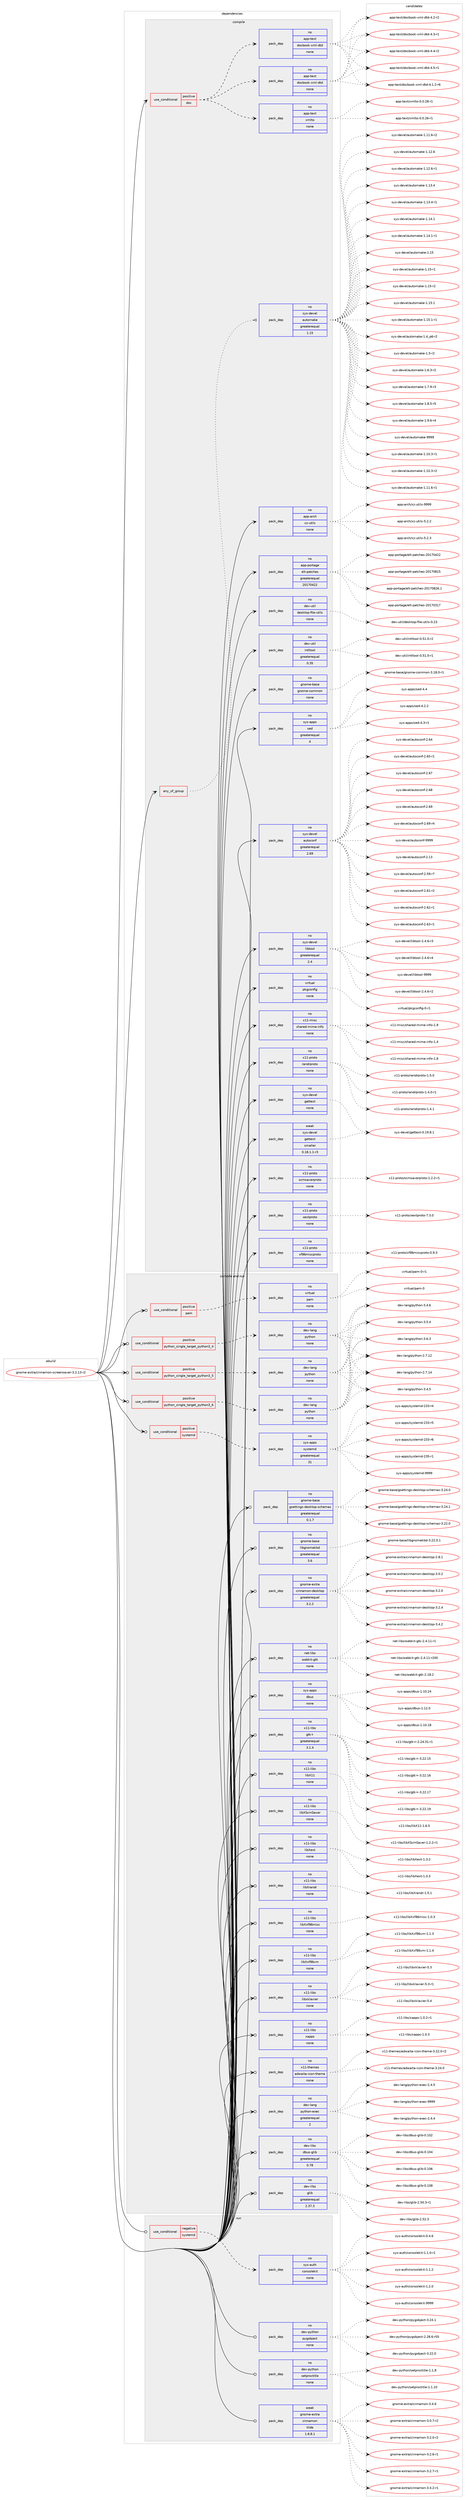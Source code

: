 digraph prolog {

# *************
# Graph options
# *************

newrank=true;
concentrate=true;
compound=true;
graph [rankdir=LR,fontname=Helvetica,fontsize=10,ranksep=1.5];#, ranksep=2.5, nodesep=0.2];
edge  [arrowhead=vee];
node  [fontname=Helvetica,fontsize=10];

# **********
# The ebuild
# **********

subgraph cluster_leftcol {
color=gray;
rank=same;
label=<<i>ebuild</i>>;
id [label="gnome-extra/cinnamon-screensaver-3.2.13-r2", color=red, width=4, href="../gnome-extra/cinnamon-screensaver-3.2.13-r2.svg"];
}

# ****************
# The dependencies
# ****************

subgraph cluster_midcol {
color=gray;
label=<<i>dependencies</i>>;
subgraph cluster_compile {
fillcolor="#eeeeee";
style=filled;
label=<<i>compile</i>>;
subgraph any4795 {
dependency308852 [label=<<TABLE BORDER="0" CELLBORDER="1" CELLSPACING="0" CELLPADDING="4"><TR><TD CELLPADDING="10">any_of_group</TD></TR></TABLE>>, shape=none, color=red];subgraph pack222249 {
dependency308853 [label=<<TABLE BORDER="0" CELLBORDER="1" CELLSPACING="0" CELLPADDING="4" WIDTH="220"><TR><TD ROWSPAN="6" CELLPADDING="30">pack_dep</TD></TR><TR><TD WIDTH="110">no</TD></TR><TR><TD>sys-devel</TD></TR><TR><TD>automake</TD></TR><TR><TD>greaterequal</TD></TR><TR><TD>1.15</TD></TR></TABLE>>, shape=none, color=blue];
}
dependency308852:e -> dependency308853:w [weight=20,style="dotted",arrowhead="oinv"];
}
id:e -> dependency308852:w [weight=20,style="solid",arrowhead="vee"];
subgraph cond81741 {
dependency308854 [label=<<TABLE BORDER="0" CELLBORDER="1" CELLSPACING="0" CELLPADDING="4"><TR><TD ROWSPAN="3" CELLPADDING="10">use_conditional</TD></TR><TR><TD>positive</TD></TR><TR><TD>doc</TD></TR></TABLE>>, shape=none, color=red];
subgraph pack222250 {
dependency308855 [label=<<TABLE BORDER="0" CELLBORDER="1" CELLSPACING="0" CELLPADDING="4" WIDTH="220"><TR><TD ROWSPAN="6" CELLPADDING="30">pack_dep</TD></TR><TR><TD WIDTH="110">no</TD></TR><TR><TD>app-text</TD></TR><TR><TD>xmlto</TD></TR><TR><TD>none</TD></TR><TR><TD></TD></TR></TABLE>>, shape=none, color=blue];
}
dependency308854:e -> dependency308855:w [weight=20,style="dashed",arrowhead="vee"];
subgraph pack222251 {
dependency308856 [label=<<TABLE BORDER="0" CELLBORDER="1" CELLSPACING="0" CELLPADDING="4" WIDTH="220"><TR><TD ROWSPAN="6" CELLPADDING="30">pack_dep</TD></TR><TR><TD WIDTH="110">no</TD></TR><TR><TD>app-text</TD></TR><TR><TD>docbook-xml-dtd</TD></TR><TR><TD>none</TD></TR><TR><TD></TD></TR></TABLE>>, shape=none, color=blue];
}
dependency308854:e -> dependency308856:w [weight=20,style="dashed",arrowhead="vee"];
subgraph pack222252 {
dependency308857 [label=<<TABLE BORDER="0" CELLBORDER="1" CELLSPACING="0" CELLPADDING="4" WIDTH="220"><TR><TD ROWSPAN="6" CELLPADDING="30">pack_dep</TD></TR><TR><TD WIDTH="110">no</TD></TR><TR><TD>app-text</TD></TR><TR><TD>docbook-xml-dtd</TD></TR><TR><TD>none</TD></TR><TR><TD></TD></TR></TABLE>>, shape=none, color=blue];
}
dependency308854:e -> dependency308857:w [weight=20,style="dashed",arrowhead="vee"];
}
id:e -> dependency308854:w [weight=20,style="solid",arrowhead="vee"];
subgraph pack222253 {
dependency308858 [label=<<TABLE BORDER="0" CELLBORDER="1" CELLSPACING="0" CELLPADDING="4" WIDTH="220"><TR><TD ROWSPAN="6" CELLPADDING="30">pack_dep</TD></TR><TR><TD WIDTH="110">no</TD></TR><TR><TD>app-arch</TD></TR><TR><TD>xz-utils</TD></TR><TR><TD>none</TD></TR><TR><TD></TD></TR></TABLE>>, shape=none, color=blue];
}
id:e -> dependency308858:w [weight=20,style="solid",arrowhead="vee"];
subgraph pack222254 {
dependency308859 [label=<<TABLE BORDER="0" CELLBORDER="1" CELLSPACING="0" CELLPADDING="4" WIDTH="220"><TR><TD ROWSPAN="6" CELLPADDING="30">pack_dep</TD></TR><TR><TD WIDTH="110">no</TD></TR><TR><TD>app-portage</TD></TR><TR><TD>elt-patches</TD></TR><TR><TD>greaterequal</TD></TR><TR><TD>20170422</TD></TR></TABLE>>, shape=none, color=blue];
}
id:e -> dependency308859:w [weight=20,style="solid",arrowhead="vee"];
subgraph pack222255 {
dependency308860 [label=<<TABLE BORDER="0" CELLBORDER="1" CELLSPACING="0" CELLPADDING="4" WIDTH="220"><TR><TD ROWSPAN="6" CELLPADDING="30">pack_dep</TD></TR><TR><TD WIDTH="110">no</TD></TR><TR><TD>dev-util</TD></TR><TR><TD>desktop-file-utils</TD></TR><TR><TD>none</TD></TR><TR><TD></TD></TR></TABLE>>, shape=none, color=blue];
}
id:e -> dependency308860:w [weight=20,style="solid",arrowhead="vee"];
subgraph pack222256 {
dependency308861 [label=<<TABLE BORDER="0" CELLBORDER="1" CELLSPACING="0" CELLPADDING="4" WIDTH="220"><TR><TD ROWSPAN="6" CELLPADDING="30">pack_dep</TD></TR><TR><TD WIDTH="110">no</TD></TR><TR><TD>dev-util</TD></TR><TR><TD>intltool</TD></TR><TR><TD>greaterequal</TD></TR><TR><TD>0.35</TD></TR></TABLE>>, shape=none, color=blue];
}
id:e -> dependency308861:w [weight=20,style="solid",arrowhead="vee"];
subgraph pack222257 {
dependency308862 [label=<<TABLE BORDER="0" CELLBORDER="1" CELLSPACING="0" CELLPADDING="4" WIDTH="220"><TR><TD ROWSPAN="6" CELLPADDING="30">pack_dep</TD></TR><TR><TD WIDTH="110">no</TD></TR><TR><TD>gnome-base</TD></TR><TR><TD>gnome-common</TD></TR><TR><TD>none</TD></TR><TR><TD></TD></TR></TABLE>>, shape=none, color=blue];
}
id:e -> dependency308862:w [weight=20,style="solid",arrowhead="vee"];
subgraph pack222258 {
dependency308863 [label=<<TABLE BORDER="0" CELLBORDER="1" CELLSPACING="0" CELLPADDING="4" WIDTH="220"><TR><TD ROWSPAN="6" CELLPADDING="30">pack_dep</TD></TR><TR><TD WIDTH="110">no</TD></TR><TR><TD>sys-apps</TD></TR><TR><TD>sed</TD></TR><TR><TD>greaterequal</TD></TR><TR><TD>4</TD></TR></TABLE>>, shape=none, color=blue];
}
id:e -> dependency308863:w [weight=20,style="solid",arrowhead="vee"];
subgraph pack222259 {
dependency308864 [label=<<TABLE BORDER="0" CELLBORDER="1" CELLSPACING="0" CELLPADDING="4" WIDTH="220"><TR><TD ROWSPAN="6" CELLPADDING="30">pack_dep</TD></TR><TR><TD WIDTH="110">no</TD></TR><TR><TD>sys-devel</TD></TR><TR><TD>autoconf</TD></TR><TR><TD>greaterequal</TD></TR><TR><TD>2.69</TD></TR></TABLE>>, shape=none, color=blue];
}
id:e -> dependency308864:w [weight=20,style="solid",arrowhead="vee"];
subgraph pack222260 {
dependency308865 [label=<<TABLE BORDER="0" CELLBORDER="1" CELLSPACING="0" CELLPADDING="4" WIDTH="220"><TR><TD ROWSPAN="6" CELLPADDING="30">pack_dep</TD></TR><TR><TD WIDTH="110">no</TD></TR><TR><TD>sys-devel</TD></TR><TR><TD>gettext</TD></TR><TR><TD>none</TD></TR><TR><TD></TD></TR></TABLE>>, shape=none, color=blue];
}
id:e -> dependency308865:w [weight=20,style="solid",arrowhead="vee"];
subgraph pack222261 {
dependency308866 [label=<<TABLE BORDER="0" CELLBORDER="1" CELLSPACING="0" CELLPADDING="4" WIDTH="220"><TR><TD ROWSPAN="6" CELLPADDING="30">pack_dep</TD></TR><TR><TD WIDTH="110">no</TD></TR><TR><TD>sys-devel</TD></TR><TR><TD>libtool</TD></TR><TR><TD>greaterequal</TD></TR><TR><TD>2.4</TD></TR></TABLE>>, shape=none, color=blue];
}
id:e -> dependency308866:w [weight=20,style="solid",arrowhead="vee"];
subgraph pack222262 {
dependency308867 [label=<<TABLE BORDER="0" CELLBORDER="1" CELLSPACING="0" CELLPADDING="4" WIDTH="220"><TR><TD ROWSPAN="6" CELLPADDING="30">pack_dep</TD></TR><TR><TD WIDTH="110">no</TD></TR><TR><TD>virtual</TD></TR><TR><TD>pkgconfig</TD></TR><TR><TD>none</TD></TR><TR><TD></TD></TR></TABLE>>, shape=none, color=blue];
}
id:e -> dependency308867:w [weight=20,style="solid",arrowhead="vee"];
subgraph pack222263 {
dependency308868 [label=<<TABLE BORDER="0" CELLBORDER="1" CELLSPACING="0" CELLPADDING="4" WIDTH="220"><TR><TD ROWSPAN="6" CELLPADDING="30">pack_dep</TD></TR><TR><TD WIDTH="110">no</TD></TR><TR><TD>x11-misc</TD></TR><TR><TD>shared-mime-info</TD></TR><TR><TD>none</TD></TR><TR><TD></TD></TR></TABLE>>, shape=none, color=blue];
}
id:e -> dependency308868:w [weight=20,style="solid",arrowhead="vee"];
subgraph pack222264 {
dependency308869 [label=<<TABLE BORDER="0" CELLBORDER="1" CELLSPACING="0" CELLPADDING="4" WIDTH="220"><TR><TD ROWSPAN="6" CELLPADDING="30">pack_dep</TD></TR><TR><TD WIDTH="110">no</TD></TR><TR><TD>x11-proto</TD></TR><TR><TD>randrproto</TD></TR><TR><TD>none</TD></TR><TR><TD></TD></TR></TABLE>>, shape=none, color=blue];
}
id:e -> dependency308869:w [weight=20,style="solid",arrowhead="vee"];
subgraph pack222265 {
dependency308870 [label=<<TABLE BORDER="0" CELLBORDER="1" CELLSPACING="0" CELLPADDING="4" WIDTH="220"><TR><TD ROWSPAN="6" CELLPADDING="30">pack_dep</TD></TR><TR><TD WIDTH="110">no</TD></TR><TR><TD>x11-proto</TD></TR><TR><TD>scrnsaverproto</TD></TR><TR><TD>none</TD></TR><TR><TD></TD></TR></TABLE>>, shape=none, color=blue];
}
id:e -> dependency308870:w [weight=20,style="solid",arrowhead="vee"];
subgraph pack222266 {
dependency308871 [label=<<TABLE BORDER="0" CELLBORDER="1" CELLSPACING="0" CELLPADDING="4" WIDTH="220"><TR><TD ROWSPAN="6" CELLPADDING="30">pack_dep</TD></TR><TR><TD WIDTH="110">no</TD></TR><TR><TD>x11-proto</TD></TR><TR><TD>xextproto</TD></TR><TR><TD>none</TD></TR><TR><TD></TD></TR></TABLE>>, shape=none, color=blue];
}
id:e -> dependency308871:w [weight=20,style="solid",arrowhead="vee"];
subgraph pack222267 {
dependency308872 [label=<<TABLE BORDER="0" CELLBORDER="1" CELLSPACING="0" CELLPADDING="4" WIDTH="220"><TR><TD ROWSPAN="6" CELLPADDING="30">pack_dep</TD></TR><TR><TD WIDTH="110">no</TD></TR><TR><TD>x11-proto</TD></TR><TR><TD>xf86miscproto</TD></TR><TR><TD>none</TD></TR><TR><TD></TD></TR></TABLE>>, shape=none, color=blue];
}
id:e -> dependency308872:w [weight=20,style="solid",arrowhead="vee"];
subgraph pack222268 {
dependency308873 [label=<<TABLE BORDER="0" CELLBORDER="1" CELLSPACING="0" CELLPADDING="4" WIDTH="220"><TR><TD ROWSPAN="6" CELLPADDING="30">pack_dep</TD></TR><TR><TD WIDTH="110">weak</TD></TR><TR><TD>sys-devel</TD></TR><TR><TD>gettext</TD></TR><TR><TD>smaller</TD></TR><TR><TD>0.18.1.1-r3</TD></TR></TABLE>>, shape=none, color=blue];
}
id:e -> dependency308873:w [weight=20,style="solid",arrowhead="vee"];
}
subgraph cluster_compileandrun {
fillcolor="#eeeeee";
style=filled;
label=<<i>compile and run</i>>;
subgraph cond81742 {
dependency308874 [label=<<TABLE BORDER="0" CELLBORDER="1" CELLSPACING="0" CELLPADDING="4"><TR><TD ROWSPAN="3" CELLPADDING="10">use_conditional</TD></TR><TR><TD>positive</TD></TR><TR><TD>pam</TD></TR></TABLE>>, shape=none, color=red];
subgraph pack222269 {
dependency308875 [label=<<TABLE BORDER="0" CELLBORDER="1" CELLSPACING="0" CELLPADDING="4" WIDTH="220"><TR><TD ROWSPAN="6" CELLPADDING="30">pack_dep</TD></TR><TR><TD WIDTH="110">no</TD></TR><TR><TD>virtual</TD></TR><TR><TD>pam</TD></TR><TR><TD>none</TD></TR><TR><TD></TD></TR></TABLE>>, shape=none, color=blue];
}
dependency308874:e -> dependency308875:w [weight=20,style="dashed",arrowhead="vee"];
}
id:e -> dependency308874:w [weight=20,style="solid",arrowhead="odotvee"];
subgraph cond81743 {
dependency308876 [label=<<TABLE BORDER="0" CELLBORDER="1" CELLSPACING="0" CELLPADDING="4"><TR><TD ROWSPAN="3" CELLPADDING="10">use_conditional</TD></TR><TR><TD>positive</TD></TR><TR><TD>python_single_target_python3_4</TD></TR></TABLE>>, shape=none, color=red];
subgraph pack222270 {
dependency308877 [label=<<TABLE BORDER="0" CELLBORDER="1" CELLSPACING="0" CELLPADDING="4" WIDTH="220"><TR><TD ROWSPAN="6" CELLPADDING="30">pack_dep</TD></TR><TR><TD WIDTH="110">no</TD></TR><TR><TD>dev-lang</TD></TR><TR><TD>python</TD></TR><TR><TD>none</TD></TR><TR><TD></TD></TR></TABLE>>, shape=none, color=blue];
}
dependency308876:e -> dependency308877:w [weight=20,style="dashed",arrowhead="vee"];
}
id:e -> dependency308876:w [weight=20,style="solid",arrowhead="odotvee"];
subgraph cond81744 {
dependency308878 [label=<<TABLE BORDER="0" CELLBORDER="1" CELLSPACING="0" CELLPADDING="4"><TR><TD ROWSPAN="3" CELLPADDING="10">use_conditional</TD></TR><TR><TD>positive</TD></TR><TR><TD>python_single_target_python3_5</TD></TR></TABLE>>, shape=none, color=red];
subgraph pack222271 {
dependency308879 [label=<<TABLE BORDER="0" CELLBORDER="1" CELLSPACING="0" CELLPADDING="4" WIDTH="220"><TR><TD ROWSPAN="6" CELLPADDING="30">pack_dep</TD></TR><TR><TD WIDTH="110">no</TD></TR><TR><TD>dev-lang</TD></TR><TR><TD>python</TD></TR><TR><TD>none</TD></TR><TR><TD></TD></TR></TABLE>>, shape=none, color=blue];
}
dependency308878:e -> dependency308879:w [weight=20,style="dashed",arrowhead="vee"];
}
id:e -> dependency308878:w [weight=20,style="solid",arrowhead="odotvee"];
subgraph cond81745 {
dependency308880 [label=<<TABLE BORDER="0" CELLBORDER="1" CELLSPACING="0" CELLPADDING="4"><TR><TD ROWSPAN="3" CELLPADDING="10">use_conditional</TD></TR><TR><TD>positive</TD></TR><TR><TD>python_single_target_python3_6</TD></TR></TABLE>>, shape=none, color=red];
subgraph pack222272 {
dependency308881 [label=<<TABLE BORDER="0" CELLBORDER="1" CELLSPACING="0" CELLPADDING="4" WIDTH="220"><TR><TD ROWSPAN="6" CELLPADDING="30">pack_dep</TD></TR><TR><TD WIDTH="110">no</TD></TR><TR><TD>dev-lang</TD></TR><TR><TD>python</TD></TR><TR><TD>none</TD></TR><TR><TD></TD></TR></TABLE>>, shape=none, color=blue];
}
dependency308880:e -> dependency308881:w [weight=20,style="dashed",arrowhead="vee"];
}
id:e -> dependency308880:w [weight=20,style="solid",arrowhead="odotvee"];
subgraph cond81746 {
dependency308882 [label=<<TABLE BORDER="0" CELLBORDER="1" CELLSPACING="0" CELLPADDING="4"><TR><TD ROWSPAN="3" CELLPADDING="10">use_conditional</TD></TR><TR><TD>positive</TD></TR><TR><TD>systemd</TD></TR></TABLE>>, shape=none, color=red];
subgraph pack222273 {
dependency308883 [label=<<TABLE BORDER="0" CELLBORDER="1" CELLSPACING="0" CELLPADDING="4" WIDTH="220"><TR><TD ROWSPAN="6" CELLPADDING="30">pack_dep</TD></TR><TR><TD WIDTH="110">no</TD></TR><TR><TD>sys-apps</TD></TR><TR><TD>systemd</TD></TR><TR><TD>greaterequal</TD></TR><TR><TD>31</TD></TR></TABLE>>, shape=none, color=blue];
}
dependency308882:e -> dependency308883:w [weight=20,style="dashed",arrowhead="vee"];
}
id:e -> dependency308882:w [weight=20,style="solid",arrowhead="odotvee"];
subgraph pack222274 {
dependency308884 [label=<<TABLE BORDER="0" CELLBORDER="1" CELLSPACING="0" CELLPADDING="4" WIDTH="220"><TR><TD ROWSPAN="6" CELLPADDING="30">pack_dep</TD></TR><TR><TD WIDTH="110">no</TD></TR><TR><TD>dev-lang</TD></TR><TR><TD>python-exec</TD></TR><TR><TD>greaterequal</TD></TR><TR><TD>2</TD></TR></TABLE>>, shape=none, color=blue];
}
id:e -> dependency308884:w [weight=20,style="solid",arrowhead="odotvee"];
subgraph pack222275 {
dependency308885 [label=<<TABLE BORDER="0" CELLBORDER="1" CELLSPACING="0" CELLPADDING="4" WIDTH="220"><TR><TD ROWSPAN="6" CELLPADDING="30">pack_dep</TD></TR><TR><TD WIDTH="110">no</TD></TR><TR><TD>dev-libs</TD></TR><TR><TD>dbus-glib</TD></TR><TR><TD>greaterequal</TD></TR><TR><TD>0.78</TD></TR></TABLE>>, shape=none, color=blue];
}
id:e -> dependency308885:w [weight=20,style="solid",arrowhead="odotvee"];
subgraph pack222276 {
dependency308886 [label=<<TABLE BORDER="0" CELLBORDER="1" CELLSPACING="0" CELLPADDING="4" WIDTH="220"><TR><TD ROWSPAN="6" CELLPADDING="30">pack_dep</TD></TR><TR><TD WIDTH="110">no</TD></TR><TR><TD>dev-libs</TD></TR><TR><TD>glib</TD></TR><TR><TD>greaterequal</TD></TR><TR><TD>2.37.3</TD></TR></TABLE>>, shape=none, color=blue];
}
id:e -> dependency308886:w [weight=20,style="solid",arrowhead="odotvee"];
subgraph pack222277 {
dependency308887 [label=<<TABLE BORDER="0" CELLBORDER="1" CELLSPACING="0" CELLPADDING="4" WIDTH="220"><TR><TD ROWSPAN="6" CELLPADDING="30">pack_dep</TD></TR><TR><TD WIDTH="110">no</TD></TR><TR><TD>gnome-base</TD></TR><TR><TD>gsettings-desktop-schemas</TD></TR><TR><TD>greaterequal</TD></TR><TR><TD>0.1.7</TD></TR></TABLE>>, shape=none, color=blue];
}
id:e -> dependency308887:w [weight=20,style="solid",arrowhead="odotvee"];
subgraph pack222278 {
dependency308888 [label=<<TABLE BORDER="0" CELLBORDER="1" CELLSPACING="0" CELLPADDING="4" WIDTH="220"><TR><TD ROWSPAN="6" CELLPADDING="30">pack_dep</TD></TR><TR><TD WIDTH="110">no</TD></TR><TR><TD>gnome-base</TD></TR><TR><TD>libgnomekbd</TD></TR><TR><TD>greaterequal</TD></TR><TR><TD>3.6</TD></TR></TABLE>>, shape=none, color=blue];
}
id:e -> dependency308888:w [weight=20,style="solid",arrowhead="odotvee"];
subgraph pack222279 {
dependency308889 [label=<<TABLE BORDER="0" CELLBORDER="1" CELLSPACING="0" CELLPADDING="4" WIDTH="220"><TR><TD ROWSPAN="6" CELLPADDING="30">pack_dep</TD></TR><TR><TD WIDTH="110">no</TD></TR><TR><TD>gnome-extra</TD></TR><TR><TD>cinnamon-desktop</TD></TR><TR><TD>greaterequal</TD></TR><TR><TD>3.2.2</TD></TR></TABLE>>, shape=none, color=blue];
}
id:e -> dependency308889:w [weight=20,style="solid",arrowhead="odotvee"];
subgraph pack222280 {
dependency308890 [label=<<TABLE BORDER="0" CELLBORDER="1" CELLSPACING="0" CELLPADDING="4" WIDTH="220"><TR><TD ROWSPAN="6" CELLPADDING="30">pack_dep</TD></TR><TR><TD WIDTH="110">no</TD></TR><TR><TD>net-libs</TD></TR><TR><TD>webkit-gtk</TD></TR><TR><TD>none</TD></TR><TR><TD></TD></TR></TABLE>>, shape=none, color=blue];
}
id:e -> dependency308890:w [weight=20,style="solid",arrowhead="odotvee"];
subgraph pack222281 {
dependency308891 [label=<<TABLE BORDER="0" CELLBORDER="1" CELLSPACING="0" CELLPADDING="4" WIDTH="220"><TR><TD ROWSPAN="6" CELLPADDING="30">pack_dep</TD></TR><TR><TD WIDTH="110">no</TD></TR><TR><TD>sys-apps</TD></TR><TR><TD>dbus</TD></TR><TR><TD>none</TD></TR><TR><TD></TD></TR></TABLE>>, shape=none, color=blue];
}
id:e -> dependency308891:w [weight=20,style="solid",arrowhead="odotvee"];
subgraph pack222282 {
dependency308892 [label=<<TABLE BORDER="0" CELLBORDER="1" CELLSPACING="0" CELLPADDING="4" WIDTH="220"><TR><TD ROWSPAN="6" CELLPADDING="30">pack_dep</TD></TR><TR><TD WIDTH="110">no</TD></TR><TR><TD>x11-libs</TD></TR><TR><TD>gtk+</TD></TR><TR><TD>greaterequal</TD></TR><TR><TD>3.1.4</TD></TR></TABLE>>, shape=none, color=blue];
}
id:e -> dependency308892:w [weight=20,style="solid",arrowhead="odotvee"];
subgraph pack222283 {
dependency308893 [label=<<TABLE BORDER="0" CELLBORDER="1" CELLSPACING="0" CELLPADDING="4" WIDTH="220"><TR><TD ROWSPAN="6" CELLPADDING="30">pack_dep</TD></TR><TR><TD WIDTH="110">no</TD></TR><TR><TD>x11-libs</TD></TR><TR><TD>libX11</TD></TR><TR><TD>none</TD></TR><TR><TD></TD></TR></TABLE>>, shape=none, color=blue];
}
id:e -> dependency308893:w [weight=20,style="solid",arrowhead="odotvee"];
subgraph pack222284 {
dependency308894 [label=<<TABLE BORDER="0" CELLBORDER="1" CELLSPACING="0" CELLPADDING="4" WIDTH="220"><TR><TD ROWSPAN="6" CELLPADDING="30">pack_dep</TD></TR><TR><TD WIDTH="110">no</TD></TR><TR><TD>x11-libs</TD></TR><TR><TD>libXScrnSaver</TD></TR><TR><TD>none</TD></TR><TR><TD></TD></TR></TABLE>>, shape=none, color=blue];
}
id:e -> dependency308894:w [weight=20,style="solid",arrowhead="odotvee"];
subgraph pack222285 {
dependency308895 [label=<<TABLE BORDER="0" CELLBORDER="1" CELLSPACING="0" CELLPADDING="4" WIDTH="220"><TR><TD ROWSPAN="6" CELLPADDING="30">pack_dep</TD></TR><TR><TD WIDTH="110">no</TD></TR><TR><TD>x11-libs</TD></TR><TR><TD>libXext</TD></TR><TR><TD>none</TD></TR><TR><TD></TD></TR></TABLE>>, shape=none, color=blue];
}
id:e -> dependency308895:w [weight=20,style="solid",arrowhead="odotvee"];
subgraph pack222286 {
dependency308896 [label=<<TABLE BORDER="0" CELLBORDER="1" CELLSPACING="0" CELLPADDING="4" WIDTH="220"><TR><TD ROWSPAN="6" CELLPADDING="30">pack_dep</TD></TR><TR><TD WIDTH="110">no</TD></TR><TR><TD>x11-libs</TD></TR><TR><TD>libXrandr</TD></TR><TR><TD>none</TD></TR><TR><TD></TD></TR></TABLE>>, shape=none, color=blue];
}
id:e -> dependency308896:w [weight=20,style="solid",arrowhead="odotvee"];
subgraph pack222287 {
dependency308897 [label=<<TABLE BORDER="0" CELLBORDER="1" CELLSPACING="0" CELLPADDING="4" WIDTH="220"><TR><TD ROWSPAN="6" CELLPADDING="30">pack_dep</TD></TR><TR><TD WIDTH="110">no</TD></TR><TR><TD>x11-libs</TD></TR><TR><TD>libXxf86misc</TD></TR><TR><TD>none</TD></TR><TR><TD></TD></TR></TABLE>>, shape=none, color=blue];
}
id:e -> dependency308897:w [weight=20,style="solid",arrowhead="odotvee"];
subgraph pack222288 {
dependency308898 [label=<<TABLE BORDER="0" CELLBORDER="1" CELLSPACING="0" CELLPADDING="4" WIDTH="220"><TR><TD ROWSPAN="6" CELLPADDING="30">pack_dep</TD></TR><TR><TD WIDTH="110">no</TD></TR><TR><TD>x11-libs</TD></TR><TR><TD>libXxf86vm</TD></TR><TR><TD>none</TD></TR><TR><TD></TD></TR></TABLE>>, shape=none, color=blue];
}
id:e -> dependency308898:w [weight=20,style="solid",arrowhead="odotvee"];
subgraph pack222289 {
dependency308899 [label=<<TABLE BORDER="0" CELLBORDER="1" CELLSPACING="0" CELLPADDING="4" WIDTH="220"><TR><TD ROWSPAN="6" CELLPADDING="30">pack_dep</TD></TR><TR><TD WIDTH="110">no</TD></TR><TR><TD>x11-libs</TD></TR><TR><TD>libxklavier</TD></TR><TR><TD>none</TD></TR><TR><TD></TD></TR></TABLE>>, shape=none, color=blue];
}
id:e -> dependency308899:w [weight=20,style="solid",arrowhead="odotvee"];
subgraph pack222290 {
dependency308900 [label=<<TABLE BORDER="0" CELLBORDER="1" CELLSPACING="0" CELLPADDING="4" WIDTH="220"><TR><TD ROWSPAN="6" CELLPADDING="30">pack_dep</TD></TR><TR><TD WIDTH="110">no</TD></TR><TR><TD>x11-libs</TD></TR><TR><TD>xapps</TD></TR><TR><TD>none</TD></TR><TR><TD></TD></TR></TABLE>>, shape=none, color=blue];
}
id:e -> dependency308900:w [weight=20,style="solid",arrowhead="odotvee"];
subgraph pack222291 {
dependency308901 [label=<<TABLE BORDER="0" CELLBORDER="1" CELLSPACING="0" CELLPADDING="4" WIDTH="220"><TR><TD ROWSPAN="6" CELLPADDING="30">pack_dep</TD></TR><TR><TD WIDTH="110">no</TD></TR><TR><TD>x11-themes</TD></TR><TR><TD>adwaita-icon-theme</TD></TR><TR><TD>none</TD></TR><TR><TD></TD></TR></TABLE>>, shape=none, color=blue];
}
id:e -> dependency308901:w [weight=20,style="solid",arrowhead="odotvee"];
}
subgraph cluster_run {
fillcolor="#eeeeee";
style=filled;
label=<<i>run</i>>;
subgraph cond81747 {
dependency308902 [label=<<TABLE BORDER="0" CELLBORDER="1" CELLSPACING="0" CELLPADDING="4"><TR><TD ROWSPAN="3" CELLPADDING="10">use_conditional</TD></TR><TR><TD>negative</TD></TR><TR><TD>systemd</TD></TR></TABLE>>, shape=none, color=red];
subgraph pack222292 {
dependency308903 [label=<<TABLE BORDER="0" CELLBORDER="1" CELLSPACING="0" CELLPADDING="4" WIDTH="220"><TR><TD ROWSPAN="6" CELLPADDING="30">pack_dep</TD></TR><TR><TD WIDTH="110">no</TD></TR><TR><TD>sys-auth</TD></TR><TR><TD>consolekit</TD></TR><TR><TD>none</TD></TR><TR><TD></TD></TR></TABLE>>, shape=none, color=blue];
}
dependency308902:e -> dependency308903:w [weight=20,style="dashed",arrowhead="vee"];
}
id:e -> dependency308902:w [weight=20,style="solid",arrowhead="odot"];
subgraph pack222293 {
dependency308904 [label=<<TABLE BORDER="0" CELLBORDER="1" CELLSPACING="0" CELLPADDING="4" WIDTH="220"><TR><TD ROWSPAN="6" CELLPADDING="30">pack_dep</TD></TR><TR><TD WIDTH="110">no</TD></TR><TR><TD>dev-python</TD></TR><TR><TD>pygobject</TD></TR><TR><TD>none</TD></TR><TR><TD></TD></TR></TABLE>>, shape=none, color=blue];
}
id:e -> dependency308904:w [weight=20,style="solid",arrowhead="odot"];
subgraph pack222294 {
dependency308905 [label=<<TABLE BORDER="0" CELLBORDER="1" CELLSPACING="0" CELLPADDING="4" WIDTH="220"><TR><TD ROWSPAN="6" CELLPADDING="30">pack_dep</TD></TR><TR><TD WIDTH="110">no</TD></TR><TR><TD>dev-python</TD></TR><TR><TD>setproctitle</TD></TR><TR><TD>none</TD></TR><TR><TD></TD></TR></TABLE>>, shape=none, color=blue];
}
id:e -> dependency308905:w [weight=20,style="solid",arrowhead="odot"];
subgraph pack222295 {
dependency308906 [label=<<TABLE BORDER="0" CELLBORDER="1" CELLSPACING="0" CELLPADDING="4" WIDTH="220"><TR><TD ROWSPAN="6" CELLPADDING="30">pack_dep</TD></TR><TR><TD WIDTH="110">weak</TD></TR><TR><TD>gnome-extra</TD></TR><TR><TD>cinnamon</TD></TR><TR><TD>tilde</TD></TR><TR><TD>1.8.8.1</TD></TR></TABLE>>, shape=none, color=blue];
}
id:e -> dependency308906:w [weight=20,style="solid",arrowhead="odot"];
}
}

# **************
# The candidates
# **************

subgraph cluster_choices {
rank=same;
color=gray;
label=<<i>candidates</i>>;

subgraph choice222249 {
color=black;
nodesep=1;
choice11512111545100101118101108479711711611110997107101454946494846514511449 [label="sys-devel/automake-1.10.3-r1", color=red, width=4,href="../sys-devel/automake-1.10.3-r1.svg"];
choice11512111545100101118101108479711711611110997107101454946494846514511450 [label="sys-devel/automake-1.10.3-r2", color=red, width=4,href="../sys-devel/automake-1.10.3-r2.svg"];
choice11512111545100101118101108479711711611110997107101454946494946544511449 [label="sys-devel/automake-1.11.6-r1", color=red, width=4,href="../sys-devel/automake-1.11.6-r1.svg"];
choice11512111545100101118101108479711711611110997107101454946494946544511450 [label="sys-devel/automake-1.11.6-r2", color=red, width=4,href="../sys-devel/automake-1.11.6-r2.svg"];
choice1151211154510010111810110847971171161111099710710145494649504654 [label="sys-devel/automake-1.12.6", color=red, width=4,href="../sys-devel/automake-1.12.6.svg"];
choice11512111545100101118101108479711711611110997107101454946495046544511449 [label="sys-devel/automake-1.12.6-r1", color=red, width=4,href="../sys-devel/automake-1.12.6-r1.svg"];
choice1151211154510010111810110847971171161111099710710145494649514652 [label="sys-devel/automake-1.13.4", color=red, width=4,href="../sys-devel/automake-1.13.4.svg"];
choice11512111545100101118101108479711711611110997107101454946495146524511449 [label="sys-devel/automake-1.13.4-r1", color=red, width=4,href="../sys-devel/automake-1.13.4-r1.svg"];
choice1151211154510010111810110847971171161111099710710145494649524649 [label="sys-devel/automake-1.14.1", color=red, width=4,href="../sys-devel/automake-1.14.1.svg"];
choice11512111545100101118101108479711711611110997107101454946495246494511449 [label="sys-devel/automake-1.14.1-r1", color=red, width=4,href="../sys-devel/automake-1.14.1-r1.svg"];
choice115121115451001011181011084797117116111109971071014549464953 [label="sys-devel/automake-1.15", color=red, width=4,href="../sys-devel/automake-1.15.svg"];
choice1151211154510010111810110847971171161111099710710145494649534511449 [label="sys-devel/automake-1.15-r1", color=red, width=4,href="../sys-devel/automake-1.15-r1.svg"];
choice1151211154510010111810110847971171161111099710710145494649534511450 [label="sys-devel/automake-1.15-r2", color=red, width=4,href="../sys-devel/automake-1.15-r2.svg"];
choice1151211154510010111810110847971171161111099710710145494649534649 [label="sys-devel/automake-1.15.1", color=red, width=4,href="../sys-devel/automake-1.15.1.svg"];
choice11512111545100101118101108479711711611110997107101454946495346494511449 [label="sys-devel/automake-1.15.1-r1", color=red, width=4,href="../sys-devel/automake-1.15.1-r1.svg"];
choice115121115451001011181011084797117116111109971071014549465295112544511450 [label="sys-devel/automake-1.4_p6-r2", color=red, width=4,href="../sys-devel/automake-1.4_p6-r2.svg"];
choice11512111545100101118101108479711711611110997107101454946534511450 [label="sys-devel/automake-1.5-r2", color=red, width=4,href="../sys-devel/automake-1.5-r2.svg"];
choice115121115451001011181011084797117116111109971071014549465446514511450 [label="sys-devel/automake-1.6.3-r2", color=red, width=4,href="../sys-devel/automake-1.6.3-r2.svg"];
choice115121115451001011181011084797117116111109971071014549465546574511451 [label="sys-devel/automake-1.7.9-r3", color=red, width=4,href="../sys-devel/automake-1.7.9-r3.svg"];
choice115121115451001011181011084797117116111109971071014549465646534511453 [label="sys-devel/automake-1.8.5-r5", color=red, width=4,href="../sys-devel/automake-1.8.5-r5.svg"];
choice115121115451001011181011084797117116111109971071014549465746544511452 [label="sys-devel/automake-1.9.6-r4", color=red, width=4,href="../sys-devel/automake-1.9.6-r4.svg"];
choice115121115451001011181011084797117116111109971071014557575757 [label="sys-devel/automake-9999", color=red, width=4,href="../sys-devel/automake-9999.svg"];
dependency308853:e -> choice11512111545100101118101108479711711611110997107101454946494846514511449:w [style=dotted,weight="100"];
dependency308853:e -> choice11512111545100101118101108479711711611110997107101454946494846514511450:w [style=dotted,weight="100"];
dependency308853:e -> choice11512111545100101118101108479711711611110997107101454946494946544511449:w [style=dotted,weight="100"];
dependency308853:e -> choice11512111545100101118101108479711711611110997107101454946494946544511450:w [style=dotted,weight="100"];
dependency308853:e -> choice1151211154510010111810110847971171161111099710710145494649504654:w [style=dotted,weight="100"];
dependency308853:e -> choice11512111545100101118101108479711711611110997107101454946495046544511449:w [style=dotted,weight="100"];
dependency308853:e -> choice1151211154510010111810110847971171161111099710710145494649514652:w [style=dotted,weight="100"];
dependency308853:e -> choice11512111545100101118101108479711711611110997107101454946495146524511449:w [style=dotted,weight="100"];
dependency308853:e -> choice1151211154510010111810110847971171161111099710710145494649524649:w [style=dotted,weight="100"];
dependency308853:e -> choice11512111545100101118101108479711711611110997107101454946495246494511449:w [style=dotted,weight="100"];
dependency308853:e -> choice115121115451001011181011084797117116111109971071014549464953:w [style=dotted,weight="100"];
dependency308853:e -> choice1151211154510010111810110847971171161111099710710145494649534511449:w [style=dotted,weight="100"];
dependency308853:e -> choice1151211154510010111810110847971171161111099710710145494649534511450:w [style=dotted,weight="100"];
dependency308853:e -> choice1151211154510010111810110847971171161111099710710145494649534649:w [style=dotted,weight="100"];
dependency308853:e -> choice11512111545100101118101108479711711611110997107101454946495346494511449:w [style=dotted,weight="100"];
dependency308853:e -> choice115121115451001011181011084797117116111109971071014549465295112544511450:w [style=dotted,weight="100"];
dependency308853:e -> choice11512111545100101118101108479711711611110997107101454946534511450:w [style=dotted,weight="100"];
dependency308853:e -> choice115121115451001011181011084797117116111109971071014549465446514511450:w [style=dotted,weight="100"];
dependency308853:e -> choice115121115451001011181011084797117116111109971071014549465546574511451:w [style=dotted,weight="100"];
dependency308853:e -> choice115121115451001011181011084797117116111109971071014549465646534511453:w [style=dotted,weight="100"];
dependency308853:e -> choice115121115451001011181011084797117116111109971071014549465746544511452:w [style=dotted,weight="100"];
dependency308853:e -> choice115121115451001011181011084797117116111109971071014557575757:w [style=dotted,weight="100"];
}
subgraph choice222250 {
color=black;
nodesep=1;
choice971121124511610112011647120109108116111454846484650544511449 [label="app-text/xmlto-0.0.26-r1", color=red, width=4,href="../app-text/xmlto-0.0.26-r1.svg"];
choice971121124511610112011647120109108116111454846484650564511449 [label="app-text/xmlto-0.0.28-r1", color=red, width=4,href="../app-text/xmlto-0.0.28-r1.svg"];
dependency308855:e -> choice971121124511610112011647120109108116111454846484650544511449:w [style=dotted,weight="100"];
dependency308855:e -> choice971121124511610112011647120109108116111454846484650564511449:w [style=dotted,weight="100"];
}
subgraph choice222251 {
color=black;
nodesep=1;
choice971121124511610112011647100111999811111110745120109108451001161004552464946504511454 [label="app-text/docbook-xml-dtd-4.1.2-r6", color=red, width=4,href="../app-text/docbook-xml-dtd-4.1.2-r6.svg"];
choice97112112451161011201164710011199981111111074512010910845100116100455246504511450 [label="app-text/docbook-xml-dtd-4.2-r2", color=red, width=4,href="../app-text/docbook-xml-dtd-4.2-r2.svg"];
choice97112112451161011201164710011199981111111074512010910845100116100455246514511449 [label="app-text/docbook-xml-dtd-4.3-r1", color=red, width=4,href="../app-text/docbook-xml-dtd-4.3-r1.svg"];
choice97112112451161011201164710011199981111111074512010910845100116100455246524511450 [label="app-text/docbook-xml-dtd-4.4-r2", color=red, width=4,href="../app-text/docbook-xml-dtd-4.4-r2.svg"];
choice97112112451161011201164710011199981111111074512010910845100116100455246534511449 [label="app-text/docbook-xml-dtd-4.5-r1", color=red, width=4,href="../app-text/docbook-xml-dtd-4.5-r1.svg"];
dependency308856:e -> choice971121124511610112011647100111999811111110745120109108451001161004552464946504511454:w [style=dotted,weight="100"];
dependency308856:e -> choice97112112451161011201164710011199981111111074512010910845100116100455246504511450:w [style=dotted,weight="100"];
dependency308856:e -> choice97112112451161011201164710011199981111111074512010910845100116100455246514511449:w [style=dotted,weight="100"];
dependency308856:e -> choice97112112451161011201164710011199981111111074512010910845100116100455246524511450:w [style=dotted,weight="100"];
dependency308856:e -> choice97112112451161011201164710011199981111111074512010910845100116100455246534511449:w [style=dotted,weight="100"];
}
subgraph choice222252 {
color=black;
nodesep=1;
choice971121124511610112011647100111999811111110745120109108451001161004552464946504511454 [label="app-text/docbook-xml-dtd-4.1.2-r6", color=red, width=4,href="../app-text/docbook-xml-dtd-4.1.2-r6.svg"];
choice97112112451161011201164710011199981111111074512010910845100116100455246504511450 [label="app-text/docbook-xml-dtd-4.2-r2", color=red, width=4,href="../app-text/docbook-xml-dtd-4.2-r2.svg"];
choice97112112451161011201164710011199981111111074512010910845100116100455246514511449 [label="app-text/docbook-xml-dtd-4.3-r1", color=red, width=4,href="../app-text/docbook-xml-dtd-4.3-r1.svg"];
choice97112112451161011201164710011199981111111074512010910845100116100455246524511450 [label="app-text/docbook-xml-dtd-4.4-r2", color=red, width=4,href="../app-text/docbook-xml-dtd-4.4-r2.svg"];
choice97112112451161011201164710011199981111111074512010910845100116100455246534511449 [label="app-text/docbook-xml-dtd-4.5-r1", color=red, width=4,href="../app-text/docbook-xml-dtd-4.5-r1.svg"];
dependency308857:e -> choice971121124511610112011647100111999811111110745120109108451001161004552464946504511454:w [style=dotted,weight="100"];
dependency308857:e -> choice97112112451161011201164710011199981111111074512010910845100116100455246504511450:w [style=dotted,weight="100"];
dependency308857:e -> choice97112112451161011201164710011199981111111074512010910845100116100455246514511449:w [style=dotted,weight="100"];
dependency308857:e -> choice97112112451161011201164710011199981111111074512010910845100116100455246524511450:w [style=dotted,weight="100"];
dependency308857:e -> choice97112112451161011201164710011199981111111074512010910845100116100455246534511449:w [style=dotted,weight="100"];
}
subgraph choice222253 {
color=black;
nodesep=1;
choice971121124597114991044712012245117116105108115455346504650 [label="app-arch/xz-utils-5.2.2", color=red, width=4,href="../app-arch/xz-utils-5.2.2.svg"];
choice971121124597114991044712012245117116105108115455346504651 [label="app-arch/xz-utils-5.2.3", color=red, width=4,href="../app-arch/xz-utils-5.2.3.svg"];
choice9711211245971149910447120122451171161051081154557575757 [label="app-arch/xz-utils-9999", color=red, width=4,href="../app-arch/xz-utils-9999.svg"];
dependency308858:e -> choice971121124597114991044712012245117116105108115455346504650:w [style=dotted,weight="100"];
dependency308858:e -> choice971121124597114991044712012245117116105108115455346504651:w [style=dotted,weight="100"];
dependency308858:e -> choice9711211245971149910447120122451171161051081154557575757:w [style=dotted,weight="100"];
}
subgraph choice222254 {
color=black;
nodesep=1;
choice97112112451121111141169710310147101108116451129711699104101115455048495548514955 [label="app-portage/elt-patches-20170317", color=red, width=4,href="../app-portage/elt-patches-20170317.svg"];
choice97112112451121111141169710310147101108116451129711699104101115455048495548525050 [label="app-portage/elt-patches-20170422", color=red, width=4,href="../app-portage/elt-patches-20170422.svg"];
choice97112112451121111141169710310147101108116451129711699104101115455048495548564953 [label="app-portage/elt-patches-20170815", color=red, width=4,href="../app-portage/elt-patches-20170815.svg"];
choice971121124511211111411697103101471011081164511297116991041011154550484955485650544649 [label="app-portage/elt-patches-20170826.1", color=red, width=4,href="../app-portage/elt-patches-20170826.1.svg"];
dependency308859:e -> choice97112112451121111141169710310147101108116451129711699104101115455048495548514955:w [style=dotted,weight="100"];
dependency308859:e -> choice97112112451121111141169710310147101108116451129711699104101115455048495548525050:w [style=dotted,weight="100"];
dependency308859:e -> choice97112112451121111141169710310147101108116451129711699104101115455048495548564953:w [style=dotted,weight="100"];
dependency308859:e -> choice971121124511211111411697103101471011081164511297116991041011154550484955485650544649:w [style=dotted,weight="100"];
}
subgraph choice222255 {
color=black;
nodesep=1;
choice100101118451171161051084710010111510711611111245102105108101451171161051081154548465051 [label="dev-util/desktop-file-utils-0.23", color=red, width=4,href="../dev-util/desktop-file-utils-0.23.svg"];
dependency308860:e -> choice100101118451171161051084710010111510711611111245102105108101451171161051081154548465051:w [style=dotted,weight="100"];
}
subgraph choice222256 {
color=black;
nodesep=1;
choice1001011184511711610510847105110116108116111111108454846534946484511449 [label="dev-util/intltool-0.51.0-r1", color=red, width=4,href="../dev-util/intltool-0.51.0-r1.svg"];
choice1001011184511711610510847105110116108116111111108454846534946484511450 [label="dev-util/intltool-0.51.0-r2", color=red, width=4,href="../dev-util/intltool-0.51.0-r2.svg"];
dependency308861:e -> choice1001011184511711610510847105110116108116111111108454846534946484511449:w [style=dotted,weight="100"];
dependency308861:e -> choice1001011184511711610510847105110116108116111111108454846534946484511450:w [style=dotted,weight="100"];
}
subgraph choice222257 {
color=black;
nodesep=1;
choice103110111109101459897115101471031101111091014599111109109111110455146495646484511449 [label="gnome-base/gnome-common-3.18.0-r1", color=red, width=4,href="../gnome-base/gnome-common-3.18.0-r1.svg"];
dependency308862:e -> choice103110111109101459897115101471031101111091014599111109109111110455146495646484511449:w [style=dotted,weight="100"];
}
subgraph choice222258 {
color=black;
nodesep=1;
choice115121115459711211211547115101100455246504650 [label="sys-apps/sed-4.2.2", color=red, width=4,href="../sys-apps/sed-4.2.2.svg"];
choice115121115459711211211547115101100455246514511449 [label="sys-apps/sed-4.3-r1", color=red, width=4,href="../sys-apps/sed-4.3-r1.svg"];
choice11512111545971121121154711510110045524652 [label="sys-apps/sed-4.4", color=red, width=4,href="../sys-apps/sed-4.4.svg"];
dependency308863:e -> choice115121115459711211211547115101100455246504650:w [style=dotted,weight="100"];
dependency308863:e -> choice115121115459711211211547115101100455246514511449:w [style=dotted,weight="100"];
dependency308863:e -> choice11512111545971121121154711510110045524652:w [style=dotted,weight="100"];
}
subgraph choice222259 {
color=black;
nodesep=1;
choice115121115451001011181011084797117116111991111101024550464951 [label="sys-devel/autoconf-2.13", color=red, width=4,href="../sys-devel/autoconf-2.13.svg"];
choice1151211154510010111810110847971171161119911111010245504653574511455 [label="sys-devel/autoconf-2.59-r7", color=red, width=4,href="../sys-devel/autoconf-2.59-r7.svg"];
choice1151211154510010111810110847971171161119911111010245504654494511450 [label="sys-devel/autoconf-2.61-r2", color=red, width=4,href="../sys-devel/autoconf-2.61-r2.svg"];
choice1151211154510010111810110847971171161119911111010245504654504511449 [label="sys-devel/autoconf-2.62-r1", color=red, width=4,href="../sys-devel/autoconf-2.62-r1.svg"];
choice1151211154510010111810110847971171161119911111010245504654514511449 [label="sys-devel/autoconf-2.63-r1", color=red, width=4,href="../sys-devel/autoconf-2.63-r1.svg"];
choice115121115451001011181011084797117116111991111101024550465452 [label="sys-devel/autoconf-2.64", color=red, width=4,href="../sys-devel/autoconf-2.64.svg"];
choice1151211154510010111810110847971171161119911111010245504654534511449 [label="sys-devel/autoconf-2.65-r1", color=red, width=4,href="../sys-devel/autoconf-2.65-r1.svg"];
choice115121115451001011181011084797117116111991111101024550465455 [label="sys-devel/autoconf-2.67", color=red, width=4,href="../sys-devel/autoconf-2.67.svg"];
choice115121115451001011181011084797117116111991111101024550465456 [label="sys-devel/autoconf-2.68", color=red, width=4,href="../sys-devel/autoconf-2.68.svg"];
choice115121115451001011181011084797117116111991111101024550465457 [label="sys-devel/autoconf-2.69", color=red, width=4,href="../sys-devel/autoconf-2.69.svg"];
choice1151211154510010111810110847971171161119911111010245504654574511452 [label="sys-devel/autoconf-2.69-r4", color=red, width=4,href="../sys-devel/autoconf-2.69-r4.svg"];
choice115121115451001011181011084797117116111991111101024557575757 [label="sys-devel/autoconf-9999", color=red, width=4,href="../sys-devel/autoconf-9999.svg"];
dependency308864:e -> choice115121115451001011181011084797117116111991111101024550464951:w [style=dotted,weight="100"];
dependency308864:e -> choice1151211154510010111810110847971171161119911111010245504653574511455:w [style=dotted,weight="100"];
dependency308864:e -> choice1151211154510010111810110847971171161119911111010245504654494511450:w [style=dotted,weight="100"];
dependency308864:e -> choice1151211154510010111810110847971171161119911111010245504654504511449:w [style=dotted,weight="100"];
dependency308864:e -> choice1151211154510010111810110847971171161119911111010245504654514511449:w [style=dotted,weight="100"];
dependency308864:e -> choice115121115451001011181011084797117116111991111101024550465452:w [style=dotted,weight="100"];
dependency308864:e -> choice1151211154510010111810110847971171161119911111010245504654534511449:w [style=dotted,weight="100"];
dependency308864:e -> choice115121115451001011181011084797117116111991111101024550465455:w [style=dotted,weight="100"];
dependency308864:e -> choice115121115451001011181011084797117116111991111101024550465456:w [style=dotted,weight="100"];
dependency308864:e -> choice115121115451001011181011084797117116111991111101024550465457:w [style=dotted,weight="100"];
dependency308864:e -> choice1151211154510010111810110847971171161119911111010245504654574511452:w [style=dotted,weight="100"];
dependency308864:e -> choice115121115451001011181011084797117116111991111101024557575757:w [style=dotted,weight="100"];
}
subgraph choice222260 {
color=black;
nodesep=1;
choice1151211154510010111810110847103101116116101120116454846495746564649 [label="sys-devel/gettext-0.19.8.1", color=red, width=4,href="../sys-devel/gettext-0.19.8.1.svg"];
dependency308865:e -> choice1151211154510010111810110847103101116116101120116454846495746564649:w [style=dotted,weight="100"];
}
subgraph choice222261 {
color=black;
nodesep=1;
choice1151211154510010111810110847108105981161111111084550465246544511450 [label="sys-devel/libtool-2.4.6-r2", color=red, width=4,href="../sys-devel/libtool-2.4.6-r2.svg"];
choice1151211154510010111810110847108105981161111111084550465246544511451 [label="sys-devel/libtool-2.4.6-r3", color=red, width=4,href="../sys-devel/libtool-2.4.6-r3.svg"];
choice1151211154510010111810110847108105981161111111084550465246544511452 [label="sys-devel/libtool-2.4.6-r4", color=red, width=4,href="../sys-devel/libtool-2.4.6-r4.svg"];
choice1151211154510010111810110847108105981161111111084557575757 [label="sys-devel/libtool-9999", color=red, width=4,href="../sys-devel/libtool-9999.svg"];
dependency308866:e -> choice1151211154510010111810110847108105981161111111084550465246544511450:w [style=dotted,weight="100"];
dependency308866:e -> choice1151211154510010111810110847108105981161111111084550465246544511451:w [style=dotted,weight="100"];
dependency308866:e -> choice1151211154510010111810110847108105981161111111084550465246544511452:w [style=dotted,weight="100"];
dependency308866:e -> choice1151211154510010111810110847108105981161111111084557575757:w [style=dotted,weight="100"];
}
subgraph choice222262 {
color=black;
nodesep=1;
choice11810511411611797108471121071039911111010210510345484511449 [label="virtual/pkgconfig-0-r1", color=red, width=4,href="../virtual/pkgconfig-0-r1.svg"];
dependency308867:e -> choice11810511411611797108471121071039911111010210510345484511449:w [style=dotted,weight="100"];
}
subgraph choice222263 {
color=black;
nodesep=1;
choice120494945109105115994711510497114101100451091051091014510511010211145494652 [label="x11-misc/shared-mime-info-1.4", color=red, width=4,href="../x11-misc/shared-mime-info-1.4.svg"];
choice120494945109105115994711510497114101100451091051091014510511010211145494656 [label="x11-misc/shared-mime-info-1.8", color=red, width=4,href="../x11-misc/shared-mime-info-1.8.svg"];
choice120494945109105115994711510497114101100451091051091014510511010211145494657 [label="x11-misc/shared-mime-info-1.9", color=red, width=4,href="../x11-misc/shared-mime-info-1.9.svg"];
dependency308868:e -> choice120494945109105115994711510497114101100451091051091014510511010211145494652:w [style=dotted,weight="100"];
dependency308868:e -> choice120494945109105115994711510497114101100451091051091014510511010211145494656:w [style=dotted,weight="100"];
dependency308868:e -> choice120494945109105115994711510497114101100451091051091014510511010211145494657:w [style=dotted,weight="100"];
}
subgraph choice222264 {
color=black;
nodesep=1;
choice12049494511211411111611147114971101001141121141111161114549465246484511449 [label="x11-proto/randrproto-1.4.0-r1", color=red, width=4,href="../x11-proto/randrproto-1.4.0-r1.svg"];
choice1204949451121141111161114711497110100114112114111116111454946524649 [label="x11-proto/randrproto-1.4.1", color=red, width=4,href="../x11-proto/randrproto-1.4.1.svg"];
choice1204949451121141111161114711497110100114112114111116111454946534648 [label="x11-proto/randrproto-1.5.0", color=red, width=4,href="../x11-proto/randrproto-1.5.0.svg"];
dependency308869:e -> choice12049494511211411111611147114971101001141121141111161114549465246484511449:w [style=dotted,weight="100"];
dependency308869:e -> choice1204949451121141111161114711497110100114112114111116111454946524649:w [style=dotted,weight="100"];
dependency308869:e -> choice1204949451121141111161114711497110100114112114111116111454946534648:w [style=dotted,weight="100"];
}
subgraph choice222265 {
color=black;
nodesep=1;
choice1204949451121141111161114711599114110115971181011141121141111161114549465046504511449 [label="x11-proto/scrnsaverproto-1.2.2-r1", color=red, width=4,href="../x11-proto/scrnsaverproto-1.2.2-r1.svg"];
dependency308870:e -> choice1204949451121141111161114711599114110115971181011141121141111161114549465046504511449:w [style=dotted,weight="100"];
}
subgraph choice222266 {
color=black;
nodesep=1;
choice12049494511211411111611147120101120116112114111116111455546514648 [label="x11-proto/xextproto-7.3.0", color=red, width=4,href="../x11-proto/xextproto-7.3.0.svg"];
dependency308871:e -> choice12049494511211411111611147120101120116112114111116111455546514648:w [style=dotted,weight="100"];
}
subgraph choice222267 {
color=black;
nodesep=1;
choice12049494511211411111611147120102565410910511599112114111116111454846574651 [label="x11-proto/xf86miscproto-0.9.3", color=red, width=4,href="../x11-proto/xf86miscproto-0.9.3.svg"];
dependency308872:e -> choice12049494511211411111611147120102565410910511599112114111116111454846574651:w [style=dotted,weight="100"];
}
subgraph choice222268 {
color=black;
nodesep=1;
choice1151211154510010111810110847103101116116101120116454846495746564649 [label="sys-devel/gettext-0.19.8.1", color=red, width=4,href="../sys-devel/gettext-0.19.8.1.svg"];
dependency308873:e -> choice1151211154510010111810110847103101116116101120116454846495746564649:w [style=dotted,weight="100"];
}
subgraph choice222269 {
color=black;
nodesep=1;
choice1181051141161179710847112971094548 [label="virtual/pam-0", color=red, width=4,href="../virtual/pam-0.svg"];
choice11810511411611797108471129710945484511449 [label="virtual/pam-0-r1", color=red, width=4,href="../virtual/pam-0-r1.svg"];
dependency308875:e -> choice1181051141161179710847112971094548:w [style=dotted,weight="100"];
dependency308875:e -> choice11810511411611797108471129710945484511449:w [style=dotted,weight="100"];
}
subgraph choice222270 {
color=black;
nodesep=1;
choice10010111845108971101034711212111610411111045504655464950 [label="dev-lang/python-2.7.12", color=red, width=4,href="../dev-lang/python-2.7.12.svg"];
choice10010111845108971101034711212111610411111045504655464952 [label="dev-lang/python-2.7.14", color=red, width=4,href="../dev-lang/python-2.7.14.svg"];
choice100101118451089711010347112121116104111110455146524653 [label="dev-lang/python-3.4.5", color=red, width=4,href="../dev-lang/python-3.4.5.svg"];
choice100101118451089711010347112121116104111110455146524654 [label="dev-lang/python-3.4.6", color=red, width=4,href="../dev-lang/python-3.4.6.svg"];
choice100101118451089711010347112121116104111110455146534652 [label="dev-lang/python-3.5.4", color=red, width=4,href="../dev-lang/python-3.5.4.svg"];
choice100101118451089711010347112121116104111110455146544651 [label="dev-lang/python-3.6.3", color=red, width=4,href="../dev-lang/python-3.6.3.svg"];
dependency308877:e -> choice10010111845108971101034711212111610411111045504655464950:w [style=dotted,weight="100"];
dependency308877:e -> choice10010111845108971101034711212111610411111045504655464952:w [style=dotted,weight="100"];
dependency308877:e -> choice100101118451089711010347112121116104111110455146524653:w [style=dotted,weight="100"];
dependency308877:e -> choice100101118451089711010347112121116104111110455146524654:w [style=dotted,weight="100"];
dependency308877:e -> choice100101118451089711010347112121116104111110455146534652:w [style=dotted,weight="100"];
dependency308877:e -> choice100101118451089711010347112121116104111110455146544651:w [style=dotted,weight="100"];
}
subgraph choice222271 {
color=black;
nodesep=1;
choice10010111845108971101034711212111610411111045504655464950 [label="dev-lang/python-2.7.12", color=red, width=4,href="../dev-lang/python-2.7.12.svg"];
choice10010111845108971101034711212111610411111045504655464952 [label="dev-lang/python-2.7.14", color=red, width=4,href="../dev-lang/python-2.7.14.svg"];
choice100101118451089711010347112121116104111110455146524653 [label="dev-lang/python-3.4.5", color=red, width=4,href="../dev-lang/python-3.4.5.svg"];
choice100101118451089711010347112121116104111110455146524654 [label="dev-lang/python-3.4.6", color=red, width=4,href="../dev-lang/python-3.4.6.svg"];
choice100101118451089711010347112121116104111110455146534652 [label="dev-lang/python-3.5.4", color=red, width=4,href="../dev-lang/python-3.5.4.svg"];
choice100101118451089711010347112121116104111110455146544651 [label="dev-lang/python-3.6.3", color=red, width=4,href="../dev-lang/python-3.6.3.svg"];
dependency308879:e -> choice10010111845108971101034711212111610411111045504655464950:w [style=dotted,weight="100"];
dependency308879:e -> choice10010111845108971101034711212111610411111045504655464952:w [style=dotted,weight="100"];
dependency308879:e -> choice100101118451089711010347112121116104111110455146524653:w [style=dotted,weight="100"];
dependency308879:e -> choice100101118451089711010347112121116104111110455146524654:w [style=dotted,weight="100"];
dependency308879:e -> choice100101118451089711010347112121116104111110455146534652:w [style=dotted,weight="100"];
dependency308879:e -> choice100101118451089711010347112121116104111110455146544651:w [style=dotted,weight="100"];
}
subgraph choice222272 {
color=black;
nodesep=1;
choice10010111845108971101034711212111610411111045504655464950 [label="dev-lang/python-2.7.12", color=red, width=4,href="../dev-lang/python-2.7.12.svg"];
choice10010111845108971101034711212111610411111045504655464952 [label="dev-lang/python-2.7.14", color=red, width=4,href="../dev-lang/python-2.7.14.svg"];
choice100101118451089711010347112121116104111110455146524653 [label="dev-lang/python-3.4.5", color=red, width=4,href="../dev-lang/python-3.4.5.svg"];
choice100101118451089711010347112121116104111110455146524654 [label="dev-lang/python-3.4.6", color=red, width=4,href="../dev-lang/python-3.4.6.svg"];
choice100101118451089711010347112121116104111110455146534652 [label="dev-lang/python-3.5.4", color=red, width=4,href="../dev-lang/python-3.5.4.svg"];
choice100101118451089711010347112121116104111110455146544651 [label="dev-lang/python-3.6.3", color=red, width=4,href="../dev-lang/python-3.6.3.svg"];
dependency308881:e -> choice10010111845108971101034711212111610411111045504655464950:w [style=dotted,weight="100"];
dependency308881:e -> choice10010111845108971101034711212111610411111045504655464952:w [style=dotted,weight="100"];
dependency308881:e -> choice100101118451089711010347112121116104111110455146524653:w [style=dotted,weight="100"];
dependency308881:e -> choice100101118451089711010347112121116104111110455146524654:w [style=dotted,weight="100"];
dependency308881:e -> choice100101118451089711010347112121116104111110455146534652:w [style=dotted,weight="100"];
dependency308881:e -> choice100101118451089711010347112121116104111110455146544651:w [style=dotted,weight="100"];
}
subgraph choice222273 {
color=black;
nodesep=1;
choice115121115459711211211547115121115116101109100455051514511452 [label="sys-apps/systemd-233-r4", color=red, width=4,href="../sys-apps/systemd-233-r4.svg"];
choice115121115459711211211547115121115116101109100455051514511453 [label="sys-apps/systemd-233-r5", color=red, width=4,href="../sys-apps/systemd-233-r5.svg"];
choice115121115459711211211547115121115116101109100455051514511454 [label="sys-apps/systemd-233-r6", color=red, width=4,href="../sys-apps/systemd-233-r6.svg"];
choice115121115459711211211547115121115116101109100455051534511449 [label="sys-apps/systemd-235-r1", color=red, width=4,href="../sys-apps/systemd-235-r1.svg"];
choice1151211154597112112115471151211151161011091004557575757 [label="sys-apps/systemd-9999", color=red, width=4,href="../sys-apps/systemd-9999.svg"];
dependency308883:e -> choice115121115459711211211547115121115116101109100455051514511452:w [style=dotted,weight="100"];
dependency308883:e -> choice115121115459711211211547115121115116101109100455051514511453:w [style=dotted,weight="100"];
dependency308883:e -> choice115121115459711211211547115121115116101109100455051514511454:w [style=dotted,weight="100"];
dependency308883:e -> choice115121115459711211211547115121115116101109100455051534511449:w [style=dotted,weight="100"];
dependency308883:e -> choice1151211154597112112115471151211151161011091004557575757:w [style=dotted,weight="100"];
}
subgraph choice222274 {
color=black;
nodesep=1;
choice1001011184510897110103471121211161041111104510112010199455046524652 [label="dev-lang/python-exec-2.4.4", color=red, width=4,href="../dev-lang/python-exec-2.4.4.svg"];
choice1001011184510897110103471121211161041111104510112010199455046524653 [label="dev-lang/python-exec-2.4.5", color=red, width=4,href="../dev-lang/python-exec-2.4.5.svg"];
choice10010111845108971101034711212111610411111045101120101994557575757 [label="dev-lang/python-exec-9999", color=red, width=4,href="../dev-lang/python-exec-9999.svg"];
dependency308884:e -> choice1001011184510897110103471121211161041111104510112010199455046524652:w [style=dotted,weight="100"];
dependency308884:e -> choice1001011184510897110103471121211161041111104510112010199455046524653:w [style=dotted,weight="100"];
dependency308884:e -> choice10010111845108971101034711212111610411111045101120101994557575757:w [style=dotted,weight="100"];
}
subgraph choice222275 {
color=black;
nodesep=1;
choice100101118451081059811547100981171154510310810598454846494850 [label="dev-libs/dbus-glib-0.102", color=red, width=4,href="../dev-libs/dbus-glib-0.102.svg"];
choice100101118451081059811547100981171154510310810598454846494852 [label="dev-libs/dbus-glib-0.104", color=red, width=4,href="../dev-libs/dbus-glib-0.104.svg"];
choice100101118451081059811547100981171154510310810598454846494854 [label="dev-libs/dbus-glib-0.106", color=red, width=4,href="../dev-libs/dbus-glib-0.106.svg"];
choice100101118451081059811547100981171154510310810598454846494856 [label="dev-libs/dbus-glib-0.108", color=red, width=4,href="../dev-libs/dbus-glib-0.108.svg"];
dependency308885:e -> choice100101118451081059811547100981171154510310810598454846494850:w [style=dotted,weight="100"];
dependency308885:e -> choice100101118451081059811547100981171154510310810598454846494852:w [style=dotted,weight="100"];
dependency308885:e -> choice100101118451081059811547100981171154510310810598454846494854:w [style=dotted,weight="100"];
dependency308885:e -> choice100101118451081059811547100981171154510310810598454846494856:w [style=dotted,weight="100"];
}
subgraph choice222276 {
color=black;
nodesep=1;
choice10010111845108105981154710310810598455046534846514511449 [label="dev-libs/glib-2.50.3-r1", color=red, width=4,href="../dev-libs/glib-2.50.3-r1.svg"];
choice1001011184510810598115471031081059845504653504651 [label="dev-libs/glib-2.52.3", color=red, width=4,href="../dev-libs/glib-2.52.3.svg"];
dependency308886:e -> choice10010111845108105981154710310810598455046534846514511449:w [style=dotted,weight="100"];
dependency308886:e -> choice1001011184510810598115471031081059845504653504651:w [style=dotted,weight="100"];
}
subgraph choice222277 {
color=black;
nodesep=1;
choice103110111109101459897115101471031151011161161051101031154510010111510711611111245115991041011099711545514650504648 [label="gnome-base/gsettings-desktop-schemas-3.22.0", color=red, width=4,href="../gnome-base/gsettings-desktop-schemas-3.22.0.svg"];
choice103110111109101459897115101471031151011161161051101031154510010111510711611111245115991041011099711545514650524648 [label="gnome-base/gsettings-desktop-schemas-3.24.0", color=red, width=4,href="../gnome-base/gsettings-desktop-schemas-3.24.0.svg"];
choice103110111109101459897115101471031151011161161051101031154510010111510711611111245115991041011099711545514650524649 [label="gnome-base/gsettings-desktop-schemas-3.24.1", color=red, width=4,href="../gnome-base/gsettings-desktop-schemas-3.24.1.svg"];
dependency308887:e -> choice103110111109101459897115101471031151011161161051101031154510010111510711611111245115991041011099711545514650504648:w [style=dotted,weight="100"];
dependency308887:e -> choice103110111109101459897115101471031151011161161051101031154510010111510711611111245115991041011099711545514650524648:w [style=dotted,weight="100"];
dependency308887:e -> choice103110111109101459897115101471031151011161161051101031154510010111510711611111245115991041011099711545514650524649:w [style=dotted,weight="100"];
}
subgraph choice222278 {
color=black;
nodesep=1;
choice103110111109101459897115101471081059810311011110910110798100455146505046484649 [label="gnome-base/libgnomekbd-3.22.0.1", color=red, width=4,href="../gnome-base/libgnomekbd-3.22.0.1.svg"];
dependency308888:e -> choice103110111109101459897115101471081059810311011110910110798100455146505046484649:w [style=dotted,weight="100"];
}
subgraph choice222279 {
color=black;
nodesep=1;
choice103110111109101451011201161149747991051101109710911111045100101115107116111112455046564649 [label="gnome-extra/cinnamon-desktop-2.8.1", color=red, width=4,href="../gnome-extra/cinnamon-desktop-2.8.1.svg"];
choice103110111109101451011201161149747991051101109710911111045100101115107116111112455146484650 [label="gnome-extra/cinnamon-desktop-3.0.2", color=red, width=4,href="../gnome-extra/cinnamon-desktop-3.0.2.svg"];
choice103110111109101451011201161149747991051101109710911111045100101115107116111112455146504648 [label="gnome-extra/cinnamon-desktop-3.2.0", color=red, width=4,href="../gnome-extra/cinnamon-desktop-3.2.0.svg"];
choice103110111109101451011201161149747991051101109710911111045100101115107116111112455146504652 [label="gnome-extra/cinnamon-desktop-3.2.4", color=red, width=4,href="../gnome-extra/cinnamon-desktop-3.2.4.svg"];
choice103110111109101451011201161149747991051101109710911111045100101115107116111112455146524650 [label="gnome-extra/cinnamon-desktop-3.4.2", color=red, width=4,href="../gnome-extra/cinnamon-desktop-3.4.2.svg"];
dependency308889:e -> choice103110111109101451011201161149747991051101109710911111045100101115107116111112455046564649:w [style=dotted,weight="100"];
dependency308889:e -> choice103110111109101451011201161149747991051101109710911111045100101115107116111112455146484650:w [style=dotted,weight="100"];
dependency308889:e -> choice103110111109101451011201161149747991051101109710911111045100101115107116111112455146504648:w [style=dotted,weight="100"];
dependency308889:e -> choice103110111109101451011201161149747991051101109710911111045100101115107116111112455146504652:w [style=dotted,weight="100"];
dependency308889:e -> choice103110111109101451011201161149747991051101109710911111045100101115107116111112455146524650:w [style=dotted,weight="100"];
}
subgraph choice222280 {
color=black;
nodesep=1;
choice110101116451081059811547119101981071051164510311610745504649564650 [label="net-libs/webkit-gtk-2.18.2", color=red, width=4,href="../net-libs/webkit-gtk-2.18.2.svg"];
choice1101011164510810598115471191019810710511645103116107455046524649494511449 [label="net-libs/webkit-gtk-2.4.11-r1", color=red, width=4,href="../net-libs/webkit-gtk-2.4.11-r1.svg"];
choice11010111645108105981154711910198107105116451031161074550465246494945114504848 [label="net-libs/webkit-gtk-2.4.11-r200", color=red, width=4,href="../net-libs/webkit-gtk-2.4.11-r200.svg"];
dependency308890:e -> choice110101116451081059811547119101981071051164510311610745504649564650:w [style=dotted,weight="100"];
dependency308890:e -> choice1101011164510810598115471191019810710511645103116107455046524649494511449:w [style=dotted,weight="100"];
dependency308890:e -> choice11010111645108105981154711910198107105116451031161074550465246494945114504848:w [style=dotted,weight="100"];
}
subgraph choice222281 {
color=black;
nodesep=1;
choice115121115459711211211547100981171154549464948464956 [label="sys-apps/dbus-1.10.18", color=red, width=4,href="../sys-apps/dbus-1.10.18.svg"];
choice115121115459711211211547100981171154549464948465052 [label="sys-apps/dbus-1.10.24", color=red, width=4,href="../sys-apps/dbus-1.10.24.svg"];
choice1151211154597112112115471009811711545494649504648 [label="sys-apps/dbus-1.12.0", color=red, width=4,href="../sys-apps/dbus-1.12.0.svg"];
dependency308891:e -> choice115121115459711211211547100981171154549464948464956:w [style=dotted,weight="100"];
dependency308891:e -> choice115121115459711211211547100981171154549464948465052:w [style=dotted,weight="100"];
dependency308891:e -> choice1151211154597112112115471009811711545494649504648:w [style=dotted,weight="100"];
}
subgraph choice222282 {
color=black;
nodesep=1;
choice12049494510810598115471031161074345504650524651494511449 [label="x11-libs/gtk+-2.24.31-r1", color=red, width=4,href="../x11-libs/gtk+-2.24.31-r1.svg"];
choice1204949451081059811547103116107434551465050464953 [label="x11-libs/gtk+-3.22.15", color=red, width=4,href="../x11-libs/gtk+-3.22.15.svg"];
choice1204949451081059811547103116107434551465050464954 [label="x11-libs/gtk+-3.22.16", color=red, width=4,href="../x11-libs/gtk+-3.22.16.svg"];
choice1204949451081059811547103116107434551465050464955 [label="x11-libs/gtk+-3.22.17", color=red, width=4,href="../x11-libs/gtk+-3.22.17.svg"];
choice1204949451081059811547103116107434551465050464957 [label="x11-libs/gtk+-3.22.19", color=red, width=4,href="../x11-libs/gtk+-3.22.19.svg"];
dependency308892:e -> choice12049494510810598115471031161074345504650524651494511449:w [style=dotted,weight="100"];
dependency308892:e -> choice1204949451081059811547103116107434551465050464953:w [style=dotted,weight="100"];
dependency308892:e -> choice1204949451081059811547103116107434551465050464954:w [style=dotted,weight="100"];
dependency308892:e -> choice1204949451081059811547103116107434551465050464955:w [style=dotted,weight="100"];
dependency308892:e -> choice1204949451081059811547103116107434551465050464957:w [style=dotted,weight="100"];
}
subgraph choice222283 {
color=black;
nodesep=1;
choice120494945108105981154710810598884949454946544653 [label="x11-libs/libX11-1.6.5", color=red, width=4,href="../x11-libs/libX11-1.6.5.svg"];
dependency308893:e -> choice120494945108105981154710810598884949454946544653:w [style=dotted,weight="100"];
}
subgraph choice222284 {
color=black;
nodesep=1;
choice12049494510810598115471081059888839911411083971181011144549465046504511449 [label="x11-libs/libXScrnSaver-1.2.2-r1", color=red, width=4,href="../x11-libs/libXScrnSaver-1.2.2-r1.svg"];
dependency308894:e -> choice12049494510810598115471081059888839911411083971181011144549465046504511449:w [style=dotted,weight="100"];
}
subgraph choice222285 {
color=black;
nodesep=1;
choice12049494510810598115471081059888101120116454946514650 [label="x11-libs/libXext-1.3.2", color=red, width=4,href="../x11-libs/libXext-1.3.2.svg"];
choice12049494510810598115471081059888101120116454946514651 [label="x11-libs/libXext-1.3.3", color=red, width=4,href="../x11-libs/libXext-1.3.3.svg"];
dependency308895:e -> choice12049494510810598115471081059888101120116454946514650:w [style=dotted,weight="100"];
dependency308895:e -> choice12049494510810598115471081059888101120116454946514651:w [style=dotted,weight="100"];
}
subgraph choice222286 {
color=black;
nodesep=1;
choice1204949451081059811547108105988811497110100114454946534649 [label="x11-libs/libXrandr-1.5.1", color=red, width=4,href="../x11-libs/libXrandr-1.5.1.svg"];
dependency308896:e -> choice1204949451081059811547108105988811497110100114454946534649:w [style=dotted,weight="100"];
}
subgraph choice222287 {
color=black;
nodesep=1;
choice12049494510810598115471081059888120102565410910511599454946484651 [label="x11-libs/libXxf86misc-1.0.3", color=red, width=4,href="../x11-libs/libXxf86misc-1.0.3.svg"];
dependency308897:e -> choice12049494510810598115471081059888120102565410910511599454946484651:w [style=dotted,weight="100"];
}
subgraph choice222288 {
color=black;
nodesep=1;
choice120494945108105981154710810598881201025654118109454946494651 [label="x11-libs/libXxf86vm-1.1.3", color=red, width=4,href="../x11-libs/libXxf86vm-1.1.3.svg"];
choice120494945108105981154710810598881201025654118109454946494652 [label="x11-libs/libXxf86vm-1.1.4", color=red, width=4,href="../x11-libs/libXxf86vm-1.1.4.svg"];
dependency308898:e -> choice120494945108105981154710810598881201025654118109454946494651:w [style=dotted,weight="100"];
dependency308898:e -> choice120494945108105981154710810598881201025654118109454946494652:w [style=dotted,weight="100"];
}
subgraph choice222289 {
color=black;
nodesep=1;
choice1204949451081059811547108105981201071089711810510111445534651 [label="x11-libs/libxklavier-5.3", color=red, width=4,href="../x11-libs/libxklavier-5.3.svg"];
choice12049494510810598115471081059812010710897118105101114455346514511449 [label="x11-libs/libxklavier-5.3-r1", color=red, width=4,href="../x11-libs/libxklavier-5.3-r1.svg"];
choice1204949451081059811547108105981201071089711810510111445534652 [label="x11-libs/libxklavier-5.4", color=red, width=4,href="../x11-libs/libxklavier-5.4.svg"];
dependency308899:e -> choice1204949451081059811547108105981201071089711810510111445534651:w [style=dotted,weight="100"];
dependency308899:e -> choice12049494510810598115471081059812010710897118105101114455346514511449:w [style=dotted,weight="100"];
dependency308899:e -> choice1204949451081059811547108105981201071089711810510111445534652:w [style=dotted,weight="100"];
}
subgraph choice222290 {
color=black;
nodesep=1;
choice1204949451081059811547120971121121154549464846504511449 [label="x11-libs/xapps-1.0.2-r1", color=red, width=4,href="../x11-libs/xapps-1.0.2-r1.svg"];
choice120494945108105981154712097112112115454946484651 [label="x11-libs/xapps-1.0.3", color=red, width=4,href="../x11-libs/xapps-1.0.3.svg"];
dependency308900:e -> choice1204949451081059811547120971121121154549464846504511449:w [style=dotted,weight="100"];
dependency308900:e -> choice120494945108105981154712097112112115454946484651:w [style=dotted,weight="100"];
}
subgraph choice222291 {
color=black;
nodesep=1;
choice12049494511610410110910111547971001199710511697451059911111045116104101109101455146505046484511450 [label="x11-themes/adwaita-icon-theme-3.22.0-r2", color=red, width=4,href="../x11-themes/adwaita-icon-theme-3.22.0-r2.svg"];
choice1204949451161041011091011154797100119971051169745105991111104511610410110910145514650524648 [label="x11-themes/adwaita-icon-theme-3.24.0", color=red, width=4,href="../x11-themes/adwaita-icon-theme-3.24.0.svg"];
dependency308901:e -> choice12049494511610410110910111547971001199710511697451059911111045116104101109101455146505046484511450:w [style=dotted,weight="100"];
dependency308901:e -> choice1204949451161041011091011154797100119971051169745105991111104511610410110910145514650524648:w [style=dotted,weight="100"];
}
subgraph choice222292 {
color=black;
nodesep=1;
choice11512111545971171161044799111110115111108101107105116454846524654 [label="sys-auth/consolekit-0.4.6", color=red, width=4,href="../sys-auth/consolekit-0.4.6.svg"];
choice115121115459711711610447991111101151111081011071051164549464946484511449 [label="sys-auth/consolekit-1.1.0-r1", color=red, width=4,href="../sys-auth/consolekit-1.1.0-r1.svg"];
choice11512111545971171161044799111110115111108101107105116454946494650 [label="sys-auth/consolekit-1.1.2", color=red, width=4,href="../sys-auth/consolekit-1.1.2.svg"];
choice11512111545971171161044799111110115111108101107105116454946504648 [label="sys-auth/consolekit-1.2.0", color=red, width=4,href="../sys-auth/consolekit-1.2.0.svg"];
choice115121115459711711610447991111101151111081011071051164557575757 [label="sys-auth/consolekit-9999", color=red, width=4,href="../sys-auth/consolekit-9999.svg"];
dependency308903:e -> choice11512111545971171161044799111110115111108101107105116454846524654:w [style=dotted,weight="100"];
dependency308903:e -> choice115121115459711711610447991111101151111081011071051164549464946484511449:w [style=dotted,weight="100"];
dependency308903:e -> choice11512111545971171161044799111110115111108101107105116454946494650:w [style=dotted,weight="100"];
dependency308903:e -> choice11512111545971171161044799111110115111108101107105116454946504648:w [style=dotted,weight="100"];
dependency308903:e -> choice115121115459711711610447991111101151111081011071051164557575757:w [style=dotted,weight="100"];
}
subgraph choice222293 {
color=black;
nodesep=1;
choice1001011184511212111610411111047112121103111981061019911645504650564654451145353 [label="dev-python/pygobject-2.28.6-r55", color=red, width=4,href="../dev-python/pygobject-2.28.6-r55.svg"];
choice1001011184511212111610411111047112121103111981061019911645514650504648 [label="dev-python/pygobject-3.22.0", color=red, width=4,href="../dev-python/pygobject-3.22.0.svg"];
choice1001011184511212111610411111047112121103111981061019911645514650524649 [label="dev-python/pygobject-3.24.1", color=red, width=4,href="../dev-python/pygobject-3.24.1.svg"];
dependency308904:e -> choice1001011184511212111610411111047112121103111981061019911645504650564654451145353:w [style=dotted,weight="100"];
dependency308904:e -> choice1001011184511212111610411111047112121103111981061019911645514650504648:w [style=dotted,weight="100"];
dependency308904:e -> choice1001011184511212111610411111047112121103111981061019911645514650524649:w [style=dotted,weight="100"];
}
subgraph choice222294 {
color=black;
nodesep=1;
choice10010111845112121116104111110471151011161121141119911610511610810145494649464948 [label="dev-python/setproctitle-1.1.10", color=red, width=4,href="../dev-python/setproctitle-1.1.10.svg"];
choice100101118451121211161041111104711510111611211411199116105116108101454946494656 [label="dev-python/setproctitle-1.1.8", color=red, width=4,href="../dev-python/setproctitle-1.1.8.svg"];
dependency308905:e -> choice10010111845112121116104111110471151011161121141119911610511610810145494649464948:w [style=dotted,weight="100"];
dependency308905:e -> choice100101118451121211161041111104711510111611211411199116105116108101454946494656:w [style=dotted,weight="100"];
}
subgraph choice222295 {
color=black;
nodesep=1;
choice10311011110910145101120116114974799105110110971091111104551464846554511450 [label="gnome-extra/cinnamon-3.0.7-r2", color=red, width=4,href="../gnome-extra/cinnamon-3.0.7-r2.svg"];
choice10311011110910145101120116114974799105110110971091111104551465046484511450 [label="gnome-extra/cinnamon-3.2.0-r2", color=red, width=4,href="../gnome-extra/cinnamon-3.2.0-r2.svg"];
choice10311011110910145101120116114974799105110110971091111104551465046544511449 [label="gnome-extra/cinnamon-3.2.6-r1", color=red, width=4,href="../gnome-extra/cinnamon-3.2.6-r1.svg"];
choice10311011110910145101120116114974799105110110971091111104551465046554511449 [label="gnome-extra/cinnamon-3.2.7-r1", color=red, width=4,href="../gnome-extra/cinnamon-3.2.7-r1.svg"];
choice10311011110910145101120116114974799105110110971091111104551465246504511449 [label="gnome-extra/cinnamon-3.4.2-r1", color=red, width=4,href="../gnome-extra/cinnamon-3.4.2-r1.svg"];
choice1031101111091014510112011611497479910511011097109111110455146524654 [label="gnome-extra/cinnamon-3.4.6", color=red, width=4,href="../gnome-extra/cinnamon-3.4.6.svg"];
dependency308906:e -> choice10311011110910145101120116114974799105110110971091111104551464846554511450:w [style=dotted,weight="100"];
dependency308906:e -> choice10311011110910145101120116114974799105110110971091111104551465046484511450:w [style=dotted,weight="100"];
dependency308906:e -> choice10311011110910145101120116114974799105110110971091111104551465046544511449:w [style=dotted,weight="100"];
dependency308906:e -> choice10311011110910145101120116114974799105110110971091111104551465046554511449:w [style=dotted,weight="100"];
dependency308906:e -> choice10311011110910145101120116114974799105110110971091111104551465246504511449:w [style=dotted,weight="100"];
dependency308906:e -> choice1031101111091014510112011611497479910511011097109111110455146524654:w [style=dotted,weight="100"];
}
}

}
